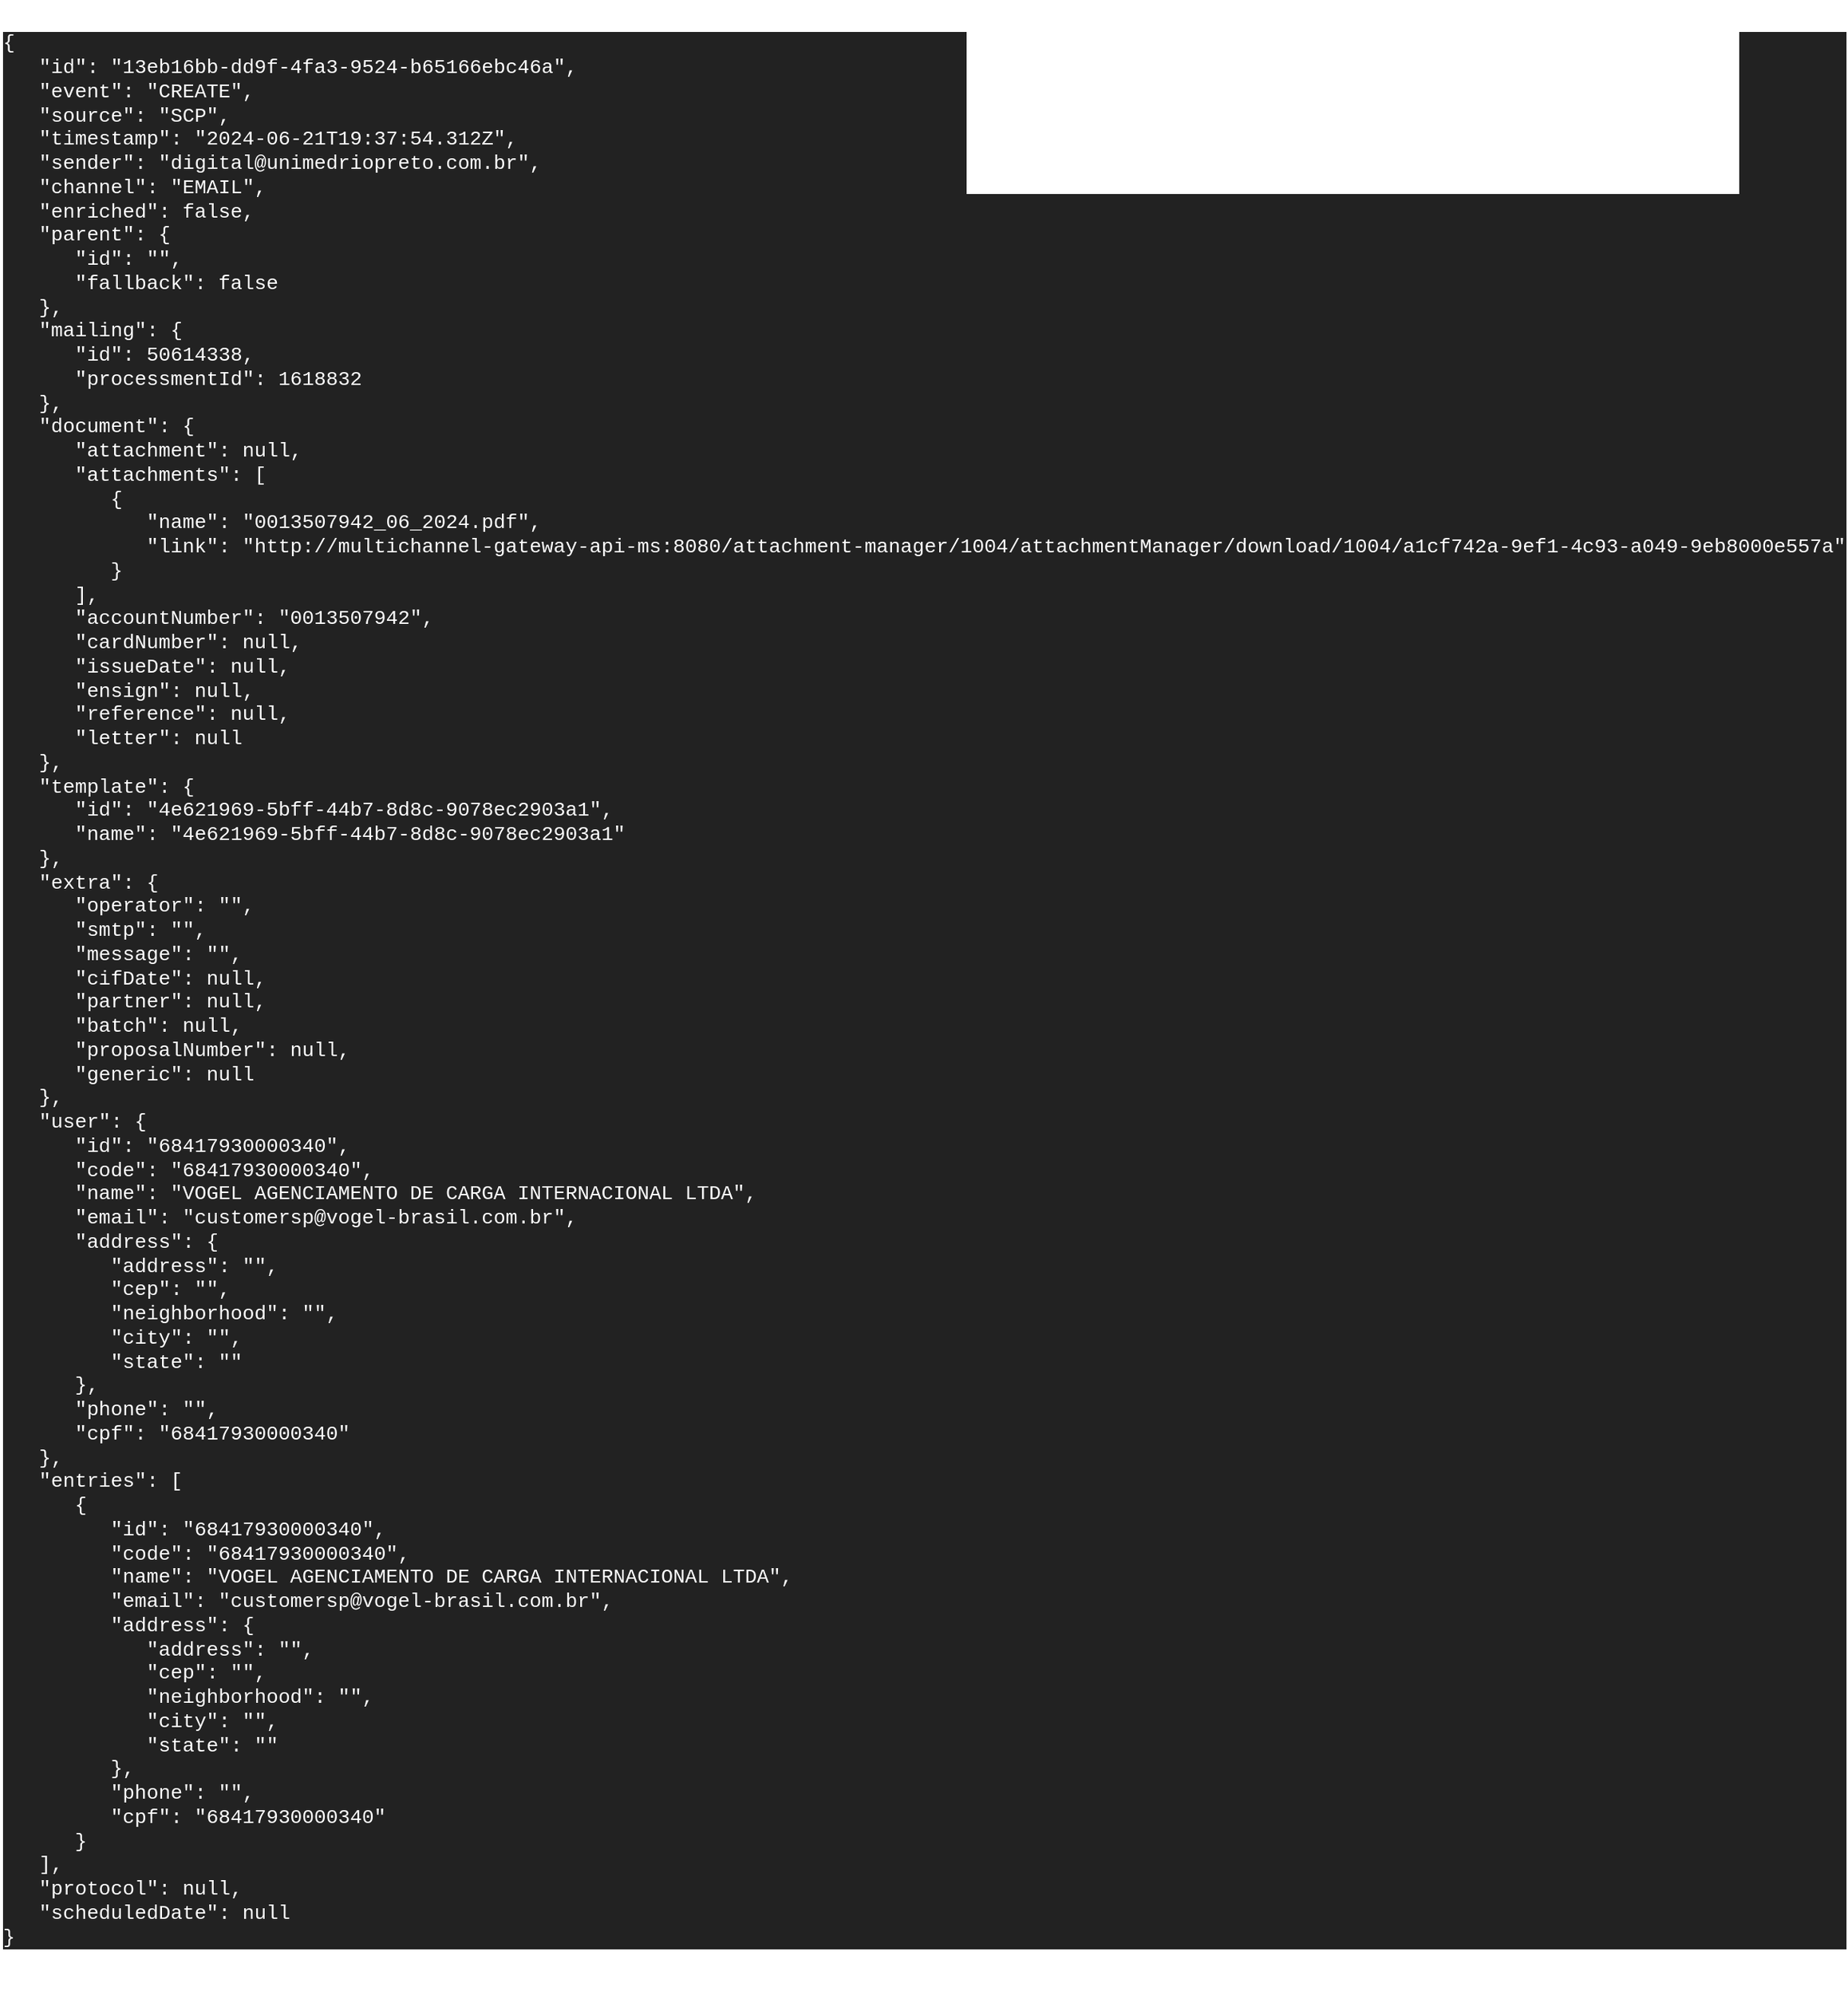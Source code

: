 <mxfile version="24.6.1" type="github" pages="2">
  <diagram name="Página-1" id="KlFsrTANyu7S7hrlBVsg">
    <mxGraphModel dx="2429" dy="775" grid="1" gridSize="10" guides="1" tooltips="1" connect="1" arrows="1" fold="1" page="1" pageScale="1" pageWidth="827" pageHeight="1169" math="0" shadow="0">
      <root>
        <mxCell id="0" />
        <mxCell id="1" parent="0" />
        <UserObject label="&lt;i style=&quot;box-sizing: border-box; display: inline-block; font-style: normal; font-variant: normal; font-weight: normal; font-stretch: normal; line-height: 1; font-family: FontAwesome; font-size: inherit; text-rendering: auto; -webkit-font-smoothing: antialiased;&quot; class=&quot;fa fa-chevron-circle-down&quot;&gt;&amp;nbsp;&lt;/i&gt;&lt;pre style=&quot;box-sizing: border-box; font-family: SFMono-Regular, Menlo, Monaco, Consolas, &amp;quot;Liberation Mono&amp;quot;, &amp;quot;Courier New&amp;quot;, monospace; font-size: 13.125px; margin-top: 0px; margin-bottom: 1rem; overflow: auto; display: block; color: rgb(255, 255, 255); font-style: normal; font-variant-ligatures: normal; font-variant-caps: normal; font-weight: 400; letter-spacing: normal; orphans: 2; text-align: left; text-indent: 0px; text-transform: none; widows: 2; word-spacing: 0px; -webkit-text-stroke-width: 0px; background-color: rgb(34, 34, 34); text-decoration-thickness: initial; text-decoration-style: initial; text-decoration-color: initial;&quot; class=&quot;message-body&quot;&gt;{&#xa;   &quot;id&quot;: &quot;13eb16bb-dd9f-4fa3-9524-b65166ebc46a&quot;,&#xa;   &quot;event&quot;: &quot;CREATE&quot;,&#xa;   &quot;source&quot;: &quot;SCP&quot;,&#xa;   &quot;timestamp&quot;: &quot;2024-06-21T19:37:54.312Z&quot;,&#xa;   &quot;sender&quot;: &quot;digital@unimedriopreto.com.br&quot;,&#xa;   &quot;channel&quot;: &quot;EMAIL&quot;,&#xa;   &quot;enriched&quot;: false,&#xa;   &quot;parent&quot;: {&#xa;      &quot;id&quot;: &quot;&quot;,&#xa;      &quot;fallback&quot;: false&#xa;   },&#xa;   &quot;mailing&quot;: {&#xa;      &quot;id&quot;: 50614338,&#xa;      &quot;processmentId&quot;: 1618832&#xa;   },&#xa;   &quot;document&quot;: {&#xa;      &quot;attachment&quot;: null,&#xa;      &quot;attachments&quot;: [&#xa;         {&#xa;            &quot;name&quot;: &quot;0013507942_06_2024.pdf&quot;,&#xa;            &quot;link&quot;: &quot;http://multichannel-gateway-api-ms:8080/attachment-manager/1004/attachmentManager/download/1004/a1cf742a-9ef1-4c93-a049-9eb8000e557a&quot;&#xa;         }&#xa;      ],&#xa;      &quot;accountNumber&quot;: &quot;0013507942&quot;,&#xa;      &quot;cardNumber&quot;: null,&#xa;      &quot;issueDate&quot;: null,&#xa;      &quot;ensign&quot;: null,&#xa;      &quot;reference&quot;: null,&#xa;      &quot;letter&quot;: null&#xa;   },&#xa;   &quot;template&quot;: {&#xa;      &quot;id&quot;: &quot;4e621969-5bff-44b7-8d8c-9078ec2903a1&quot;,&#xa;      &quot;name&quot;: &quot;4e621969-5bff-44b7-8d8c-9078ec2903a1&quot;&#xa;   },&#xa;   &quot;extra&quot;: {&#xa;      &quot;operator&quot;: &quot;&quot;,&#xa;      &quot;smtp&quot;: &quot;&quot;,&#xa;      &quot;message&quot;: &quot;&quot;,&#xa;      &quot;cifDate&quot;: null,&#xa;      &quot;partner&quot;: null,&#xa;      &quot;batch&quot;: null,&#xa;      &quot;proposalNumber&quot;: null,&#xa;      &quot;generic&quot;: null&#xa;   },&#xa;   &quot;user&quot;: {&#xa;      &quot;id&quot;: &quot;68417930000340&quot;,&#xa;      &quot;code&quot;: &quot;68417930000340&quot;,&#xa;      &quot;name&quot;: &quot;VOGEL AGENCIAMENTO DE CARGA INTERNACIONAL LTDA&quot;,&#xa;      &quot;email&quot;: &quot;customersp@vogel-brasil.com.br&quot;,&#xa;      &quot;address&quot;: {&#xa;         &quot;address&quot;: &quot;&quot;,&#xa;         &quot;cep&quot;: &quot;&quot;,&#xa;         &quot;neighborhood&quot;: &quot;&quot;,&#xa;         &quot;city&quot;: &quot;&quot;,&#xa;         &quot;state&quot;: &quot;&quot;&#xa;      },&#xa;      &quot;phone&quot;: &quot;&quot;,&#xa;      &quot;cpf&quot;: &quot;68417930000340&quot;&#xa;   },&#xa;   &quot;entries&quot;: [&#xa;      {&#xa;         &quot;id&quot;: &quot;68417930000340&quot;,&#xa;         &quot;code&quot;: &quot;68417930000340&quot;,&#xa;         &quot;name&quot;: &quot;VOGEL AGENCIAMENTO DE CARGA INTERNACIONAL LTDA&quot;,&#xa;         &quot;email&quot;: &quot;customersp@vogel-brasil.com.br&quot;,&#xa;         &quot;address&quot;: {&#xa;            &quot;address&quot;: &quot;&quot;,&#xa;            &quot;cep&quot;: &quot;&quot;,&#xa;            &quot;neighborhood&quot;: &quot;&quot;,&#xa;            &quot;city&quot;: &quot;&quot;,&#xa;            &quot;state&quot;: &quot;&quot;&#xa;         },&#xa;         &quot;phone&quot;: &quot;&quot;,&#xa;         &quot;cpf&quot;: &quot;68417930000340&quot;&#xa;      }&#xa;   ],&#xa;   &quot;protocol&quot;: null,&#xa;   &quot;scheduledDate&quot;: null&#xa;}&lt;/pre&gt;" id="lp2vUYqj1RndS-QlJPsP-2">
          <mxCell style="text;whiteSpace=wrap;html=1;" vertex="1" parent="1">
            <mxGeometry x="-310" y="90" width="560" height="1310" as="geometry" />
          </mxCell>
        </UserObject>
      </root>
    </mxGraphModel>
  </diagram>
  <diagram id="kk2GmEQjzmpcDeLucGSl" name="Página-2">
    <mxGraphModel dx="1602" dy="775" grid="1" gridSize="10" guides="1" tooltips="1" connect="1" arrows="1" fold="1" page="1" pageScale="1" pageWidth="827" pageHeight="1169" math="0" shadow="0">
      <root>
        <mxCell id="0" />
        <mxCell id="1" parent="0" />
        <mxCell id="WK-YbPTLO2Yf3RR5unZr-1" value="Faixa&lt;div&gt;&lt;br&gt;&lt;/div&gt;&lt;div&gt;&lt;br&gt;&lt;/div&gt;" style="rounded=1;whiteSpace=wrap;html=1;" vertex="1" parent="1">
          <mxGeometry x="500" y="140" width="120" height="60" as="geometry" />
        </mxCell>
        <mxCell id="WK-YbPTLO2Yf3RR5unZr-2" value="Faixa" style="rounded=1;whiteSpace=wrap;html=1;" vertex="1" parent="1">
          <mxGeometry x="500" y="300" width="120" height="60" as="geometry" />
        </mxCell>
      </root>
    </mxGraphModel>
  </diagram>
</mxfile>

